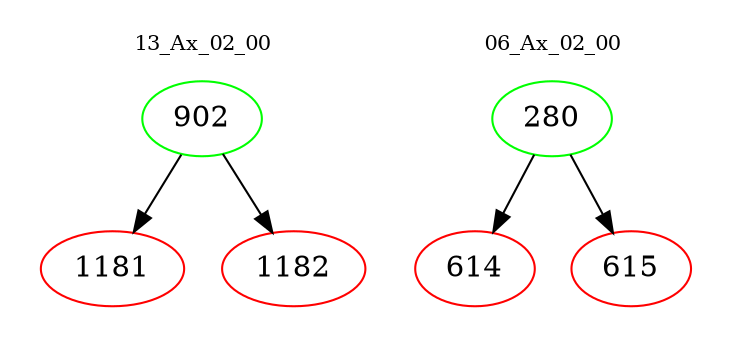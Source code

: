 digraph{
subgraph cluster_0 {
color = white
label = "13_Ax_02_00";
fontsize=10;
T0_902 [label="902", color="green"]
T0_902 -> T0_1181 [color="black"]
T0_1181 [label="1181", color="red"]
T0_902 -> T0_1182 [color="black"]
T0_1182 [label="1182", color="red"]
}
subgraph cluster_1 {
color = white
label = "06_Ax_02_00";
fontsize=10;
T1_280 [label="280", color="green"]
T1_280 -> T1_614 [color="black"]
T1_614 [label="614", color="red"]
T1_280 -> T1_615 [color="black"]
T1_615 [label="615", color="red"]
}
}
